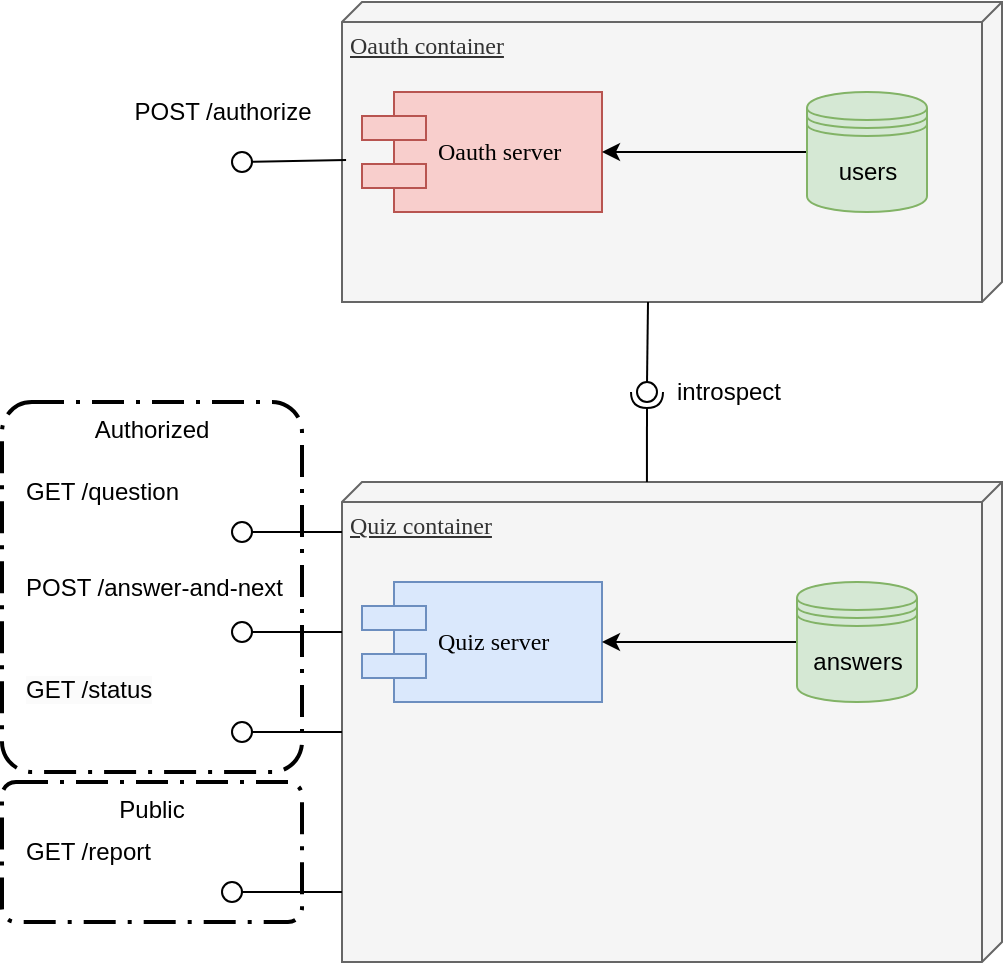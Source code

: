 <mxfile>
    <diagram name="Page-1" id="5f0bae14-7c28-e335-631c-24af17079c00">
        <mxGraphModel dx="592" dy="1162" grid="1" gridSize="10" guides="1" tooltips="1" connect="1" arrows="1" fold="1" page="1" pageScale="1" pageWidth="1100" pageHeight="850" background="none" math="0" shadow="0">
            <root>
                <mxCell id="0"/>
                <mxCell id="1" parent="0"/>
                <mxCell id="G2ULTDlsnIBk-afsIkmC-47" value="Public" style="points=[[0.25,0,0],[0.5,0,0],[0.75,0,0],[1,0.25,0],[1,0.5,0],[1,0.75,0],[0.75,1,0],[0.5,1,0],[0.25,1,0],[0,0.75,0],[0,0.5,0],[0,0.25,0]];rounded=1;arcSize=10;dashed=1;strokeColor=#000000;fillColor=none;gradientColor=none;dashPattern=8 3 1 3;strokeWidth=2;whiteSpace=wrap;verticalAlign=top;" parent="1" vertex="1">
                    <mxGeometry x="60" y="470" width="150" height="70" as="geometry"/>
                </mxCell>
                <mxCell id="G2ULTDlsnIBk-afsIkmC-4" value="Oauth container" style="verticalAlign=top;align=left;spacingTop=8;spacingLeft=2;spacingRight=12;shape=cube;size=10;direction=south;fontStyle=4;html=1;rounded=0;shadow=0;comic=0;labelBackgroundColor=none;strokeWidth=1;fontFamily=Verdana;fontSize=12;fillColor=#f5f5f5;strokeColor=#666666;fontColor=#333333;" parent="1" vertex="1">
                    <mxGeometry x="230" y="80" width="330" height="150" as="geometry"/>
                </mxCell>
                <mxCell id="G2ULTDlsnIBk-afsIkmC-1" value="Oauth server" style="shape=component;align=left;spacingLeft=36;rounded=0;shadow=0;comic=0;labelBackgroundColor=none;strokeWidth=1;fontFamily=Verdana;fontSize=12;html=1;fillColor=#f8cecc;strokeColor=#b85450;" parent="1" vertex="1">
                    <mxGeometry x="240" y="125" width="120" height="60" as="geometry"/>
                </mxCell>
                <mxCell id="G2ULTDlsnIBk-afsIkmC-5" value="Quiz container" style="verticalAlign=top;align=left;spacingTop=8;spacingLeft=2;spacingRight=12;shape=cube;size=10;direction=south;fontStyle=4;html=1;rounded=0;shadow=0;comic=0;labelBackgroundColor=none;strokeWidth=1;fontFamily=Verdana;fontSize=12;fillColor=#f5f5f5;strokeColor=#666666;fontColor=#333333;" parent="1" vertex="1">
                    <mxGeometry x="230" y="320" width="330" height="240" as="geometry"/>
                </mxCell>
                <mxCell id="G2ULTDlsnIBk-afsIkmC-2" value="Quiz server" style="shape=component;align=left;spacingLeft=36;rounded=0;shadow=0;comic=0;labelBackgroundColor=none;strokeWidth=1;fontFamily=Verdana;fontSize=12;html=1;fillColor=#dae8fc;strokeColor=#6c8ebf;" parent="1" vertex="1">
                    <mxGeometry x="240" y="370" width="120" height="60" as="geometry"/>
                </mxCell>
                <mxCell id="G2ULTDlsnIBk-afsIkmC-11" value="" style="rounded=0;orthogonalLoop=1;jettySize=auto;html=1;endArrow=none;endFill=0;sketch=0;sourcePerimeterSpacing=0;targetPerimeterSpacing=0;exitX=1.064;exitY=1.3;exitDx=0;exitDy=0;exitPerimeter=0;" parent="1" source="G2ULTDlsnIBk-afsIkmC-14" target="G2ULTDlsnIBk-afsIkmC-13" edge="1">
                    <mxGeometry relative="1" as="geometry">
                        <mxPoint x="160" y="160" as="sourcePoint"/>
                    </mxGeometry>
                </mxCell>
                <mxCell id="G2ULTDlsnIBk-afsIkmC-13" value="" style="ellipse;whiteSpace=wrap;html=1;align=center;aspect=fixed;resizable=0;points=[];outlineConnect=0;sketch=0;" parent="1" vertex="1">
                    <mxGeometry x="175" y="155" width="10" height="10" as="geometry"/>
                </mxCell>
                <mxCell id="G2ULTDlsnIBk-afsIkmC-14" value="POST /authorize" style="text;html=1;align=center;verticalAlign=middle;resizable=0;points=[];autosize=1;strokeColor=none;fillColor=none;" parent="1" vertex="1">
                    <mxGeometry x="115" y="120" width="110" height="30" as="geometry"/>
                </mxCell>
                <mxCell id="G2ULTDlsnIBk-afsIkmC-15" value="" style="rounded=0;orthogonalLoop=1;jettySize=auto;html=1;endArrow=none;endFill=0;sketch=0;sourcePerimeterSpacing=0;targetPerimeterSpacing=0;" parent="1" target="G2ULTDlsnIBk-afsIkmC-16" edge="1">
                    <mxGeometry relative="1" as="geometry">
                        <mxPoint x="230" y="345" as="sourcePoint"/>
                    </mxGeometry>
                </mxCell>
                <mxCell id="G2ULTDlsnIBk-afsIkmC-16" value="" style="ellipse;whiteSpace=wrap;html=1;align=center;aspect=fixed;resizable=0;points=[];outlineConnect=0;sketch=0;" parent="1" vertex="1">
                    <mxGeometry x="175" y="340" width="10" height="10" as="geometry"/>
                </mxCell>
                <mxCell id="G2ULTDlsnIBk-afsIkmC-17" value="" style="rounded=0;orthogonalLoop=1;jettySize=auto;html=1;endArrow=none;endFill=0;sketch=0;sourcePerimeterSpacing=0;targetPerimeterSpacing=0;" parent="1" target="G2ULTDlsnIBk-afsIkmC-18" edge="1">
                    <mxGeometry relative="1" as="geometry">
                        <mxPoint x="230" y="395" as="sourcePoint"/>
                    </mxGeometry>
                </mxCell>
                <mxCell id="G2ULTDlsnIBk-afsIkmC-18" value="" style="ellipse;whiteSpace=wrap;html=1;align=center;aspect=fixed;resizable=0;points=[];outlineConnect=0;sketch=0;" parent="1" vertex="1">
                    <mxGeometry x="175" y="390" width="10" height="10" as="geometry"/>
                </mxCell>
                <mxCell id="G2ULTDlsnIBk-afsIkmC-27" value="" style="rounded=0;orthogonalLoop=1;jettySize=auto;html=1;endArrow=none;endFill=0;sketch=0;sourcePerimeterSpacing=0;targetPerimeterSpacing=0;entryX=0;entryY=0.35;entryDx=0;entryDy=0;entryPerimeter=0;" parent="1" target="G2ULTDlsnIBk-afsIkmC-30" edge="1">
                    <mxGeometry relative="1" as="geometry">
                        <mxPoint x="383" y="230" as="sourcePoint"/>
                    </mxGeometry>
                </mxCell>
                <mxCell id="G2ULTDlsnIBk-afsIkmC-28" value="" style="rounded=0;orthogonalLoop=1;jettySize=auto;html=1;endArrow=halfCircle;endFill=0;entryX=0.5;entryY=0.5;endSize=6;strokeWidth=1;sketch=0;exitX=0;exitY=0.538;exitDx=0;exitDy=0;exitPerimeter=0;" parent="1" source="G2ULTDlsnIBk-afsIkmC-5" target="G2ULTDlsnIBk-afsIkmC-29" edge="1">
                    <mxGeometry relative="1" as="geometry">
                        <mxPoint x="383" y="310" as="sourcePoint"/>
                    </mxGeometry>
                </mxCell>
                <mxCell id="G2ULTDlsnIBk-afsIkmC-29" value="" style="ellipse;whiteSpace=wrap;html=1;align=center;aspect=fixed;resizable=0;points=[];outlineConnect=0;sketch=0;" parent="1" vertex="1">
                    <mxGeometry x="377.5" y="270" width="10" height="10" as="geometry"/>
                </mxCell>
                <mxCell id="G2ULTDlsnIBk-afsIkmC-30" value="introspect" style="text;html=1;align=center;verticalAlign=middle;resizable=0;points=[];autosize=1;strokeColor=none;fillColor=none;" parent="1" vertex="1">
                    <mxGeometry x="382.5" y="260" width="80" height="30" as="geometry"/>
                </mxCell>
                <mxCell id="G2ULTDlsnIBk-afsIkmC-35" style="edgeStyle=orthogonalEdgeStyle;rounded=0;orthogonalLoop=1;jettySize=auto;html=1;entryX=1;entryY=0.5;entryDx=0;entryDy=0;" parent="1" source="G2ULTDlsnIBk-afsIkmC-31" target="G2ULTDlsnIBk-afsIkmC-1" edge="1">
                    <mxGeometry relative="1" as="geometry"/>
                </mxCell>
                <mxCell id="G2ULTDlsnIBk-afsIkmC-31" value="users" style="shape=datastore;whiteSpace=wrap;html=1;fillColor=#d5e8d4;strokeColor=#82b366;" parent="1" vertex="1">
                    <mxGeometry x="462.5" y="125" width="60" height="60" as="geometry"/>
                </mxCell>
                <mxCell id="G2ULTDlsnIBk-afsIkmC-38" style="edgeStyle=orthogonalEdgeStyle;rounded=0;orthogonalLoop=1;jettySize=auto;html=1;" parent="1" source="G2ULTDlsnIBk-afsIkmC-37" target="G2ULTDlsnIBk-afsIkmC-2" edge="1">
                    <mxGeometry relative="1" as="geometry"/>
                </mxCell>
                <mxCell id="G2ULTDlsnIBk-afsIkmC-37" value="answers" style="shape=datastore;whiteSpace=wrap;html=1;fillColor=#d5e8d4;strokeColor=#82b366;" parent="1" vertex="1">
                    <mxGeometry x="457.5" y="370" width="60" height="60" as="geometry"/>
                </mxCell>
                <mxCell id="G2ULTDlsnIBk-afsIkmC-41" value="" style="rounded=0;orthogonalLoop=1;jettySize=auto;html=1;endArrow=none;endFill=0;sketch=0;sourcePerimeterSpacing=0;targetPerimeterSpacing=0;" parent="1" target="G2ULTDlsnIBk-afsIkmC-42" edge="1">
                    <mxGeometry relative="1" as="geometry">
                        <mxPoint x="230" y="445" as="sourcePoint"/>
                    </mxGeometry>
                </mxCell>
                <mxCell id="G2ULTDlsnIBk-afsIkmC-46" value="Authorized" style="points=[[0.25,0,0],[0.5,0,0],[0.75,0,0],[1,0.25,0],[1,0.5,0],[1,0.75,0],[0.75,1,0],[0.5,1,0],[0.25,1,0],[0,0.75,0],[0,0.5,0],[0,0.25,0]];rounded=1;arcSize=10;dashed=1;strokeColor=#000000;fillColor=none;gradientColor=none;dashPattern=8 3 1 3;strokeWidth=2;whiteSpace=wrap;verticalAlign=top;" parent="1" vertex="1">
                    <mxGeometry x="60" y="280" width="150" height="185" as="geometry"/>
                </mxCell>
                <mxCell id="G2ULTDlsnIBk-afsIkmC-42" value="" style="ellipse;whiteSpace=wrap;html=1;align=center;aspect=fixed;resizable=0;points=[];outlineConnect=0;sketch=0;" parent="1" vertex="1">
                    <mxGeometry x="175" y="440" width="10" height="10" as="geometry"/>
                </mxCell>
                <mxCell id="G2ULTDlsnIBk-afsIkmC-43" value="" style="rounded=0;orthogonalLoop=1;jettySize=auto;html=1;endArrow=none;endFill=0;sketch=0;sourcePerimeterSpacing=0;targetPerimeterSpacing=0;exitX=0.854;exitY=1;exitDx=0;exitDy=0;exitPerimeter=0;" parent="1" source="G2ULTDlsnIBk-afsIkmC-5" edge="1">
                    <mxGeometry relative="1" as="geometry">
                        <mxPoint x="252.04" y="179" as="sourcePoint"/>
                        <mxPoint x="180" y="525" as="targetPoint"/>
                    </mxGeometry>
                </mxCell>
                <mxCell id="G2ULTDlsnIBk-afsIkmC-44" value="" style="ellipse;whiteSpace=wrap;html=1;align=center;aspect=fixed;resizable=0;points=[];outlineConnect=0;sketch=0;" parent="1" vertex="1">
                    <mxGeometry x="170" y="520" width="10" height="10" as="geometry"/>
                </mxCell>
                <mxCell id="G2ULTDlsnIBk-afsIkmC-45" value="GET /report" style="text;html=1;align=left;verticalAlign=middle;resizable=0;points=[];autosize=1;strokeColor=none;fillColor=none;" parent="1" vertex="1">
                    <mxGeometry x="70" y="490" width="90" height="30" as="geometry"/>
                </mxCell>
                <mxCell id="G2ULTDlsnIBk-afsIkmC-19" value="GET /question" style="text;html=1;align=left;verticalAlign=middle;resizable=0;points=[];autosize=1;strokeColor=none;fillColor=none;" parent="1" vertex="1">
                    <mxGeometry x="70" y="310" width="100" height="30" as="geometry"/>
                </mxCell>
                <mxCell id="G2ULTDlsnIBk-afsIkmC-20" value="POST /answer-and-next" style="text;html=1;align=left;verticalAlign=middle;resizable=0;points=[];autosize=1;strokeColor=none;fillColor=none;" parent="1" vertex="1">
                    <mxGeometry x="70" y="357.5" width="150" height="30" as="geometry"/>
                </mxCell>
                <mxCell id="G2ULTDlsnIBk-afsIkmC-22" value="&lt;span style=&quot;color: rgb(0, 0, 0); font-family: Helvetica; font-size: 12px; font-style: normal; font-variant-ligatures: normal; font-variant-caps: normal; font-weight: 400; letter-spacing: normal; orphans: 2; text-indent: 0px; text-transform: none; widows: 2; word-spacing: 0px; -webkit-text-stroke-width: 0px; background-color: rgb(251, 251, 251); text-decoration-thickness: initial; text-decoration-style: initial; text-decoration-color: initial; float: none; display: inline !important;&quot;&gt;GET /status&lt;/span&gt;" style="text;whiteSpace=wrap;html=1;align=left;" parent="1" vertex="1">
                    <mxGeometry x="70" y="410" width="110" height="30" as="geometry"/>
                </mxCell>
            </root>
        </mxGraphModel>
    </diagram>
</mxfile>